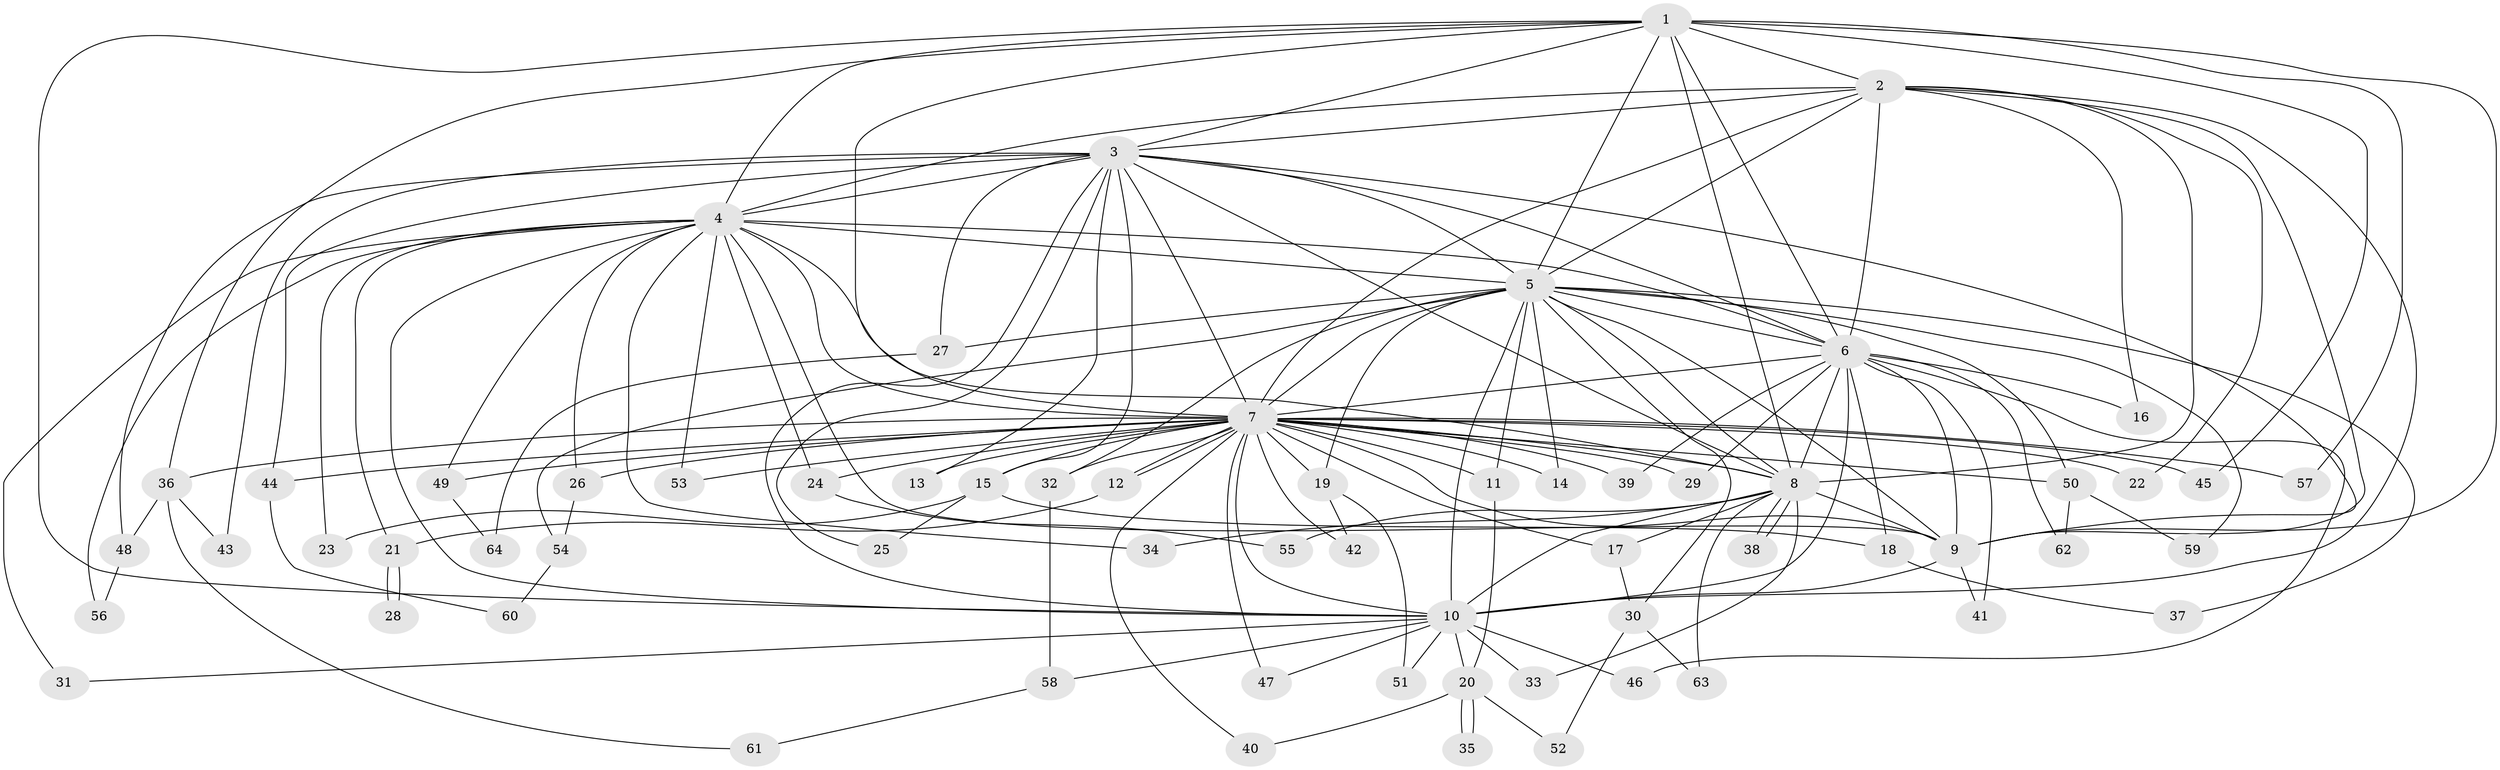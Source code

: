// coarse degree distribution, {9: 0.02564102564102564, 23: 0.02564102564102564, 10: 0.02564102564102564, 15: 0.02564102564102564, 16: 0.02564102564102564, 8: 0.02564102564102564, 12: 0.05128205128205128, 3: 0.15384615384615385, 2: 0.3333333333333333, 6: 0.05128205128205128, 4: 0.1282051282051282, 5: 0.05128205128205128, 1: 0.07692307692307693}
// Generated by graph-tools (version 1.1) at 2025/49/03/04/25 22:49:30]
// undirected, 64 vertices, 153 edges
graph export_dot {
  node [color=gray90,style=filled];
  1;
  2;
  3;
  4;
  5;
  6;
  7;
  8;
  9;
  10;
  11;
  12;
  13;
  14;
  15;
  16;
  17;
  18;
  19;
  20;
  21;
  22;
  23;
  24;
  25;
  26;
  27;
  28;
  29;
  30;
  31;
  32;
  33;
  34;
  35;
  36;
  37;
  38;
  39;
  40;
  41;
  42;
  43;
  44;
  45;
  46;
  47;
  48;
  49;
  50;
  51;
  52;
  53;
  54;
  55;
  56;
  57;
  58;
  59;
  60;
  61;
  62;
  63;
  64;
  1 -- 2;
  1 -- 3;
  1 -- 4;
  1 -- 5;
  1 -- 6;
  1 -- 7;
  1 -- 8;
  1 -- 9;
  1 -- 10;
  1 -- 36;
  1 -- 45;
  1 -- 57;
  2 -- 3;
  2 -- 4;
  2 -- 5;
  2 -- 6;
  2 -- 7;
  2 -- 8;
  2 -- 9;
  2 -- 10;
  2 -- 16;
  2 -- 22;
  3 -- 4;
  3 -- 5;
  3 -- 6;
  3 -- 7;
  3 -- 8;
  3 -- 9;
  3 -- 10;
  3 -- 13;
  3 -- 15;
  3 -- 25;
  3 -- 27;
  3 -- 43;
  3 -- 44;
  3 -- 48;
  4 -- 5;
  4 -- 6;
  4 -- 7;
  4 -- 8;
  4 -- 9;
  4 -- 10;
  4 -- 21;
  4 -- 23;
  4 -- 24;
  4 -- 26;
  4 -- 31;
  4 -- 34;
  4 -- 49;
  4 -- 53;
  4 -- 56;
  5 -- 6;
  5 -- 7;
  5 -- 8;
  5 -- 9;
  5 -- 10;
  5 -- 11;
  5 -- 14;
  5 -- 19;
  5 -- 27;
  5 -- 30;
  5 -- 32;
  5 -- 37;
  5 -- 50;
  5 -- 54;
  5 -- 59;
  6 -- 7;
  6 -- 8;
  6 -- 9;
  6 -- 10;
  6 -- 16;
  6 -- 18;
  6 -- 29;
  6 -- 39;
  6 -- 41;
  6 -- 46;
  6 -- 62;
  7 -- 8;
  7 -- 9;
  7 -- 10;
  7 -- 11;
  7 -- 12;
  7 -- 12;
  7 -- 13;
  7 -- 14;
  7 -- 15;
  7 -- 17;
  7 -- 19;
  7 -- 22;
  7 -- 24;
  7 -- 26;
  7 -- 29;
  7 -- 32;
  7 -- 36;
  7 -- 39;
  7 -- 40;
  7 -- 42;
  7 -- 44;
  7 -- 45;
  7 -- 47;
  7 -- 49;
  7 -- 50;
  7 -- 53;
  7 -- 57;
  8 -- 9;
  8 -- 10;
  8 -- 17;
  8 -- 33;
  8 -- 34;
  8 -- 38;
  8 -- 38;
  8 -- 55;
  8 -- 63;
  9 -- 10;
  9 -- 41;
  10 -- 20;
  10 -- 31;
  10 -- 33;
  10 -- 46;
  10 -- 47;
  10 -- 51;
  10 -- 58;
  11 -- 20;
  12 -- 21;
  15 -- 18;
  15 -- 23;
  15 -- 25;
  17 -- 30;
  18 -- 37;
  19 -- 42;
  19 -- 51;
  20 -- 35;
  20 -- 35;
  20 -- 40;
  20 -- 52;
  21 -- 28;
  21 -- 28;
  24 -- 55;
  26 -- 54;
  27 -- 64;
  30 -- 52;
  30 -- 63;
  32 -- 58;
  36 -- 43;
  36 -- 48;
  36 -- 61;
  44 -- 60;
  48 -- 56;
  49 -- 64;
  50 -- 59;
  50 -- 62;
  54 -- 60;
  58 -- 61;
}
